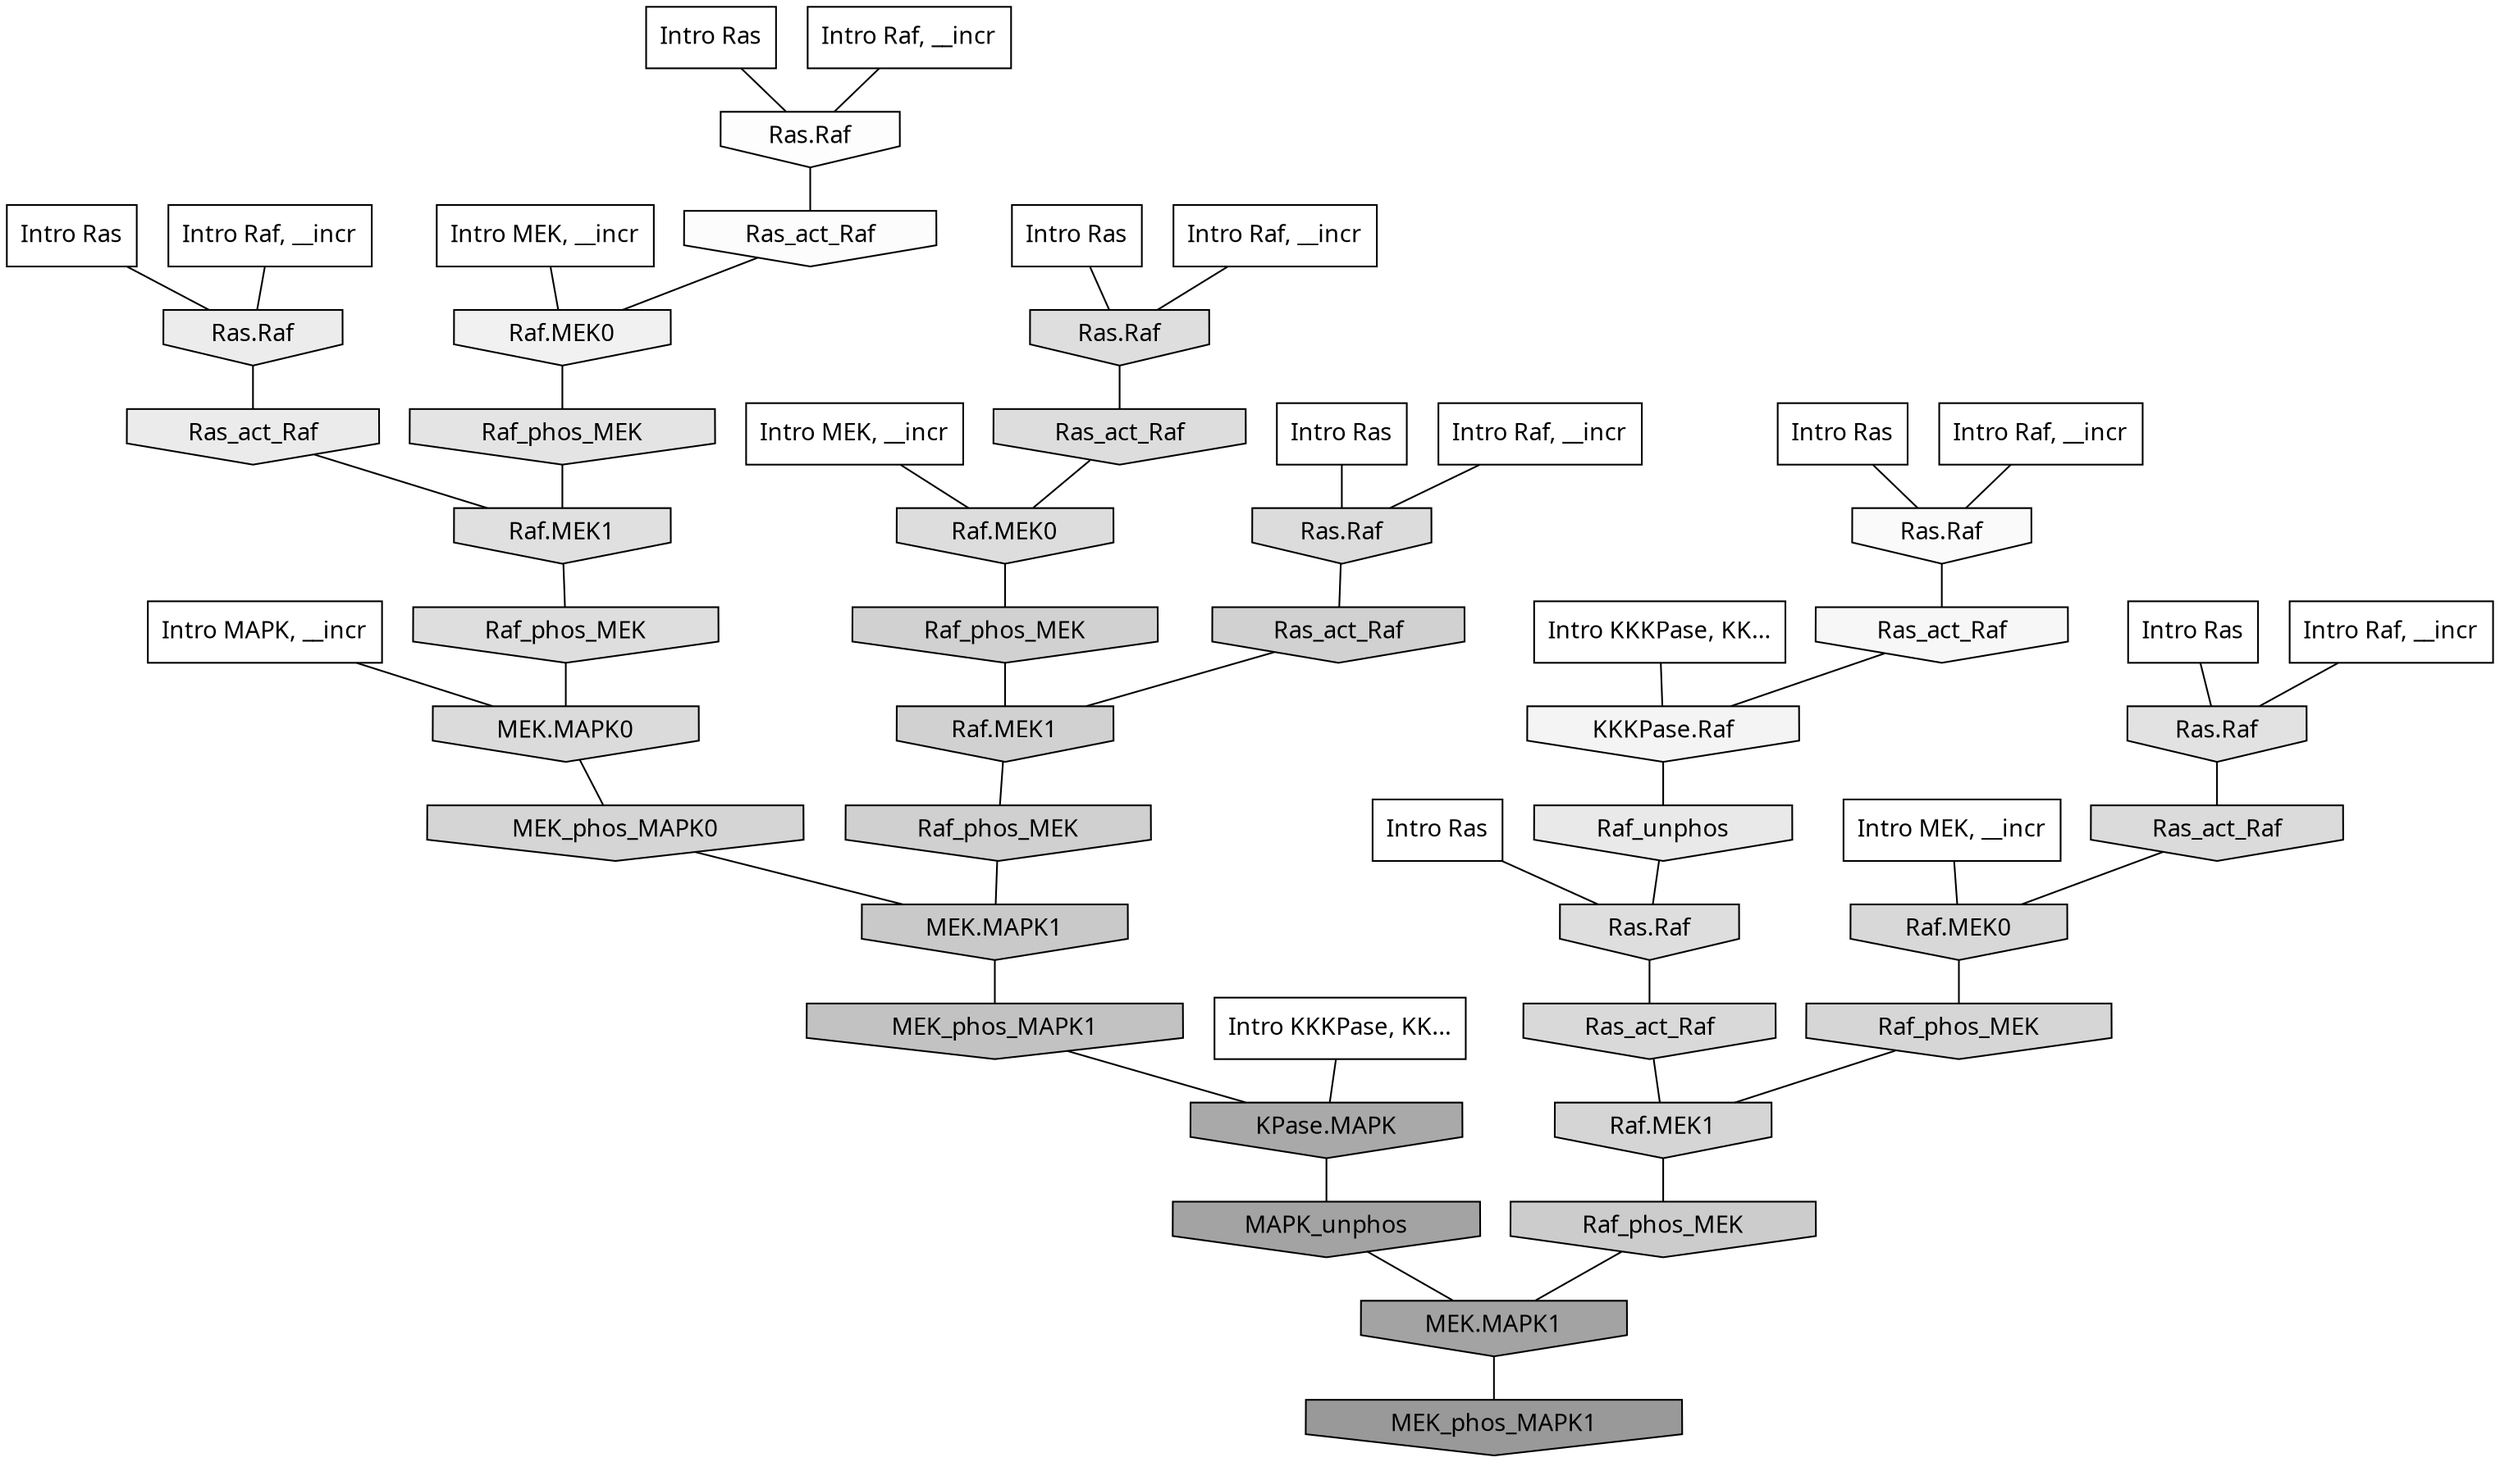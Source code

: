 digraph G{
  rankdir="TB";
  ranksep=0.30;
  node [fontname="CMU Serif"];
  edge [fontname="CMU Serif"];
  
  8 [label="Intro Ras", shape=rectangle, style=filled, fillcolor="0.000 0.000 1.000"]
  
  15 [label="Intro Ras", shape=rectangle, style=filled, fillcolor="0.000 0.000 1.000"]
  
  16 [label="Intro Ras", shape=rectangle, style=filled, fillcolor="0.000 0.000 1.000"]
  
  27 [label="Intro Ras", shape=rectangle, style=filled, fillcolor="0.000 0.000 1.000"]
  
  33 [label="Intro Ras", shape=rectangle, style=filled, fillcolor="0.000 0.000 1.000"]
  
  85 [label="Intro Ras", shape=rectangle, style=filled, fillcolor="0.000 0.000 1.000"]
  
  89 [label="Intro Ras", shape=rectangle, style=filled, fillcolor="0.000 0.000 1.000"]
  
  423 [label="Intro Raf, __incr", shape=rectangle, style=filled, fillcolor="0.000 0.000 1.000"]
  
  574 [label="Intro Raf, __incr", shape=rectangle, style=filled, fillcolor="0.000 0.000 1.000"]
  
  664 [label="Intro Raf, __incr", shape=rectangle, style=filled, fillcolor="0.000 0.000 1.000"]
  
  750 [label="Intro Raf, __incr", shape=rectangle, style=filled, fillcolor="0.000 0.000 1.000"]
  
  983 [label="Intro Raf, __incr", shape=rectangle, style=filled, fillcolor="0.000 0.000 1.000"]
  
  1010 [label="Intro Raf, __incr", shape=rectangle, style=filled, fillcolor="0.000 0.000 1.000"]
  
  1499 [label="Intro MEK, __incr", shape=rectangle, style=filled, fillcolor="0.000 0.000 1.000"]
  
  1755 [label="Intro MEK, __incr", shape=rectangle, style=filled, fillcolor="0.000 0.000 1.000"]
  
  2044 [label="Intro MEK, __incr", shape=rectangle, style=filled, fillcolor="0.000 0.000 1.000"]
  
  2568 [label="Intro MAPK, __incr", shape=rectangle, style=filled, fillcolor="0.000 0.000 1.000"]
  
  3108 [label="Intro KKKPase, KK...", shape=rectangle, style=filled, fillcolor="0.000 0.000 1.000"]
  
  3146 [label="Intro KKKPase, KK...", shape=rectangle, style=filled, fillcolor="0.000 0.000 1.000"]
  
  3426 [label="Ras.Raf", shape=invhouse, style=filled, fillcolor="0.000 0.000 0.989"]
  
  3447 [label="Ras_act_Raf", shape=invhouse, style=filled, fillcolor="0.000 0.000 0.988"]
  
  3580 [label="Ras.Raf", shape=invhouse, style=filled, fillcolor="0.000 0.000 0.979"]
  
  3862 [label="Ras_act_Raf", shape=invhouse, style=filled, fillcolor="0.000 0.000 0.966"]
  
  4143 [label="KKKPase.Raf", shape=invhouse, style=filled, fillcolor="0.000 0.000 0.956"]
  
  4525 [label="Raf.MEK0", shape=invhouse, style=filled, fillcolor="0.000 0.000 0.942"]
  
  5111 [label="Ras.Raf", shape=invhouse, style=filled, fillcolor="0.000 0.000 0.923"]
  
  5278 [label="Ras_act_Raf", shape=invhouse, style=filled, fillcolor="0.000 0.000 0.918"]
  
  5502 [label="Raf_unphos", shape=invhouse, style=filled, fillcolor="0.000 0.000 0.911"]
  
  6122 [label="Raf_phos_MEK", shape=invhouse, style=filled, fillcolor="0.000 0.000 0.894"]
  
  6574 [label="Ras.Raf", shape=invhouse, style=filled, fillcolor="0.000 0.000 0.884"]
  
  6974 [label="Raf.MEK1", shape=invhouse, style=filled, fillcolor="0.000 0.000 0.876"]
  
  7274 [label="Ras.Raf", shape=invhouse, style=filled, fillcolor="0.000 0.000 0.871"]
  
  7346 [label="Raf_phos_MEK", shape=invhouse, style=filled, fillcolor="0.000 0.000 0.870"]
  
  7364 [label="Ras.Raf", shape=invhouse, style=filled, fillcolor="0.000 0.000 0.869"]
  
  7514 [label="Ras_act_Raf", shape=invhouse, style=filled, fillcolor="0.000 0.000 0.867"]
  
  7517 [label="Raf.MEK0", shape=invhouse, style=filled, fillcolor="0.000 0.000 0.867"]
  
  7771 [label="Ras.Raf", shape=invhouse, style=filled, fillcolor="0.000 0.000 0.863"]
  
  8178 [label="MEK.MAPK0", shape=invhouse, style=filled, fillcolor="0.000 0.000 0.857"]
  
  8229 [label="Ras_act_Raf", shape=invhouse, style=filled, fillcolor="0.000 0.000 0.856"]
  
  8742 [label="Ras_act_Raf", shape=invhouse, style=filled, fillcolor="0.000 0.000 0.848"]
  
  8974 [label="Raf.MEK0", shape=invhouse, style=filled, fillcolor="0.000 0.000 0.844"]
  
  9617 [label="Raf_phos_MEK", shape=invhouse, style=filled, fillcolor="0.000 0.000 0.836"]
  
  9694 [label="MEK_phos_MAPK0", shape=invhouse, style=filled, fillcolor="0.000 0.000 0.835"]
  
  9759 [label="Raf.MEK1", shape=invhouse, style=filled, fillcolor="0.000 0.000 0.834"]
  
  11061 [label="Raf_phos_MEK", shape=invhouse, style=filled, fillcolor="0.000 0.000 0.820"]
  
  11183 [label="Ras_act_Raf", shape=invhouse, style=filled, fillcolor="0.000 0.000 0.819"]
  
  11188 [label="Raf.MEK1", shape=invhouse, style=filled, fillcolor="0.000 0.000 0.819"]
  
  11563 [label="Raf_phos_MEK", shape=invhouse, style=filled, fillcolor="0.000 0.000 0.815"]
  
  13259 [label="Raf_phos_MEK", shape=invhouse, style=filled, fillcolor="0.000 0.000 0.800"]
  
  15086 [label="MEK.MAPK1", shape=invhouse, style=filled, fillcolor="0.000 0.000 0.787"]
  
  17392 [label="MEK_phos_MAPK1", shape=invhouse, style=filled, fillcolor="0.000 0.000 0.759"]
  
  21062 [label="KPase.MAPK", shape=invhouse, style=filled, fillcolor="0.000 0.000 0.664"]
  
  21817 [label="MAPK_unphos", shape=invhouse, style=filled, fillcolor="0.000 0.000 0.637"]
  
  21818 [label="MEK.MAPK1", shape=invhouse, style=filled, fillcolor="0.000 0.000 0.637"]
  
  22872 [label="MEK_phos_MAPK1", shape=invhouse, style=filled, fillcolor="0.000 0.000 0.600"]
  
  
  21818 -> 22872 [dir=none, color="0.000 0.000 0.000"] 
  21817 -> 21818 [dir=none, color="0.000 0.000 0.000"] 
  21062 -> 21817 [dir=none, color="0.000 0.000 0.000"] 
  17392 -> 21062 [dir=none, color="0.000 0.000 0.000"] 
  15086 -> 17392 [dir=none, color="0.000 0.000 0.000"] 
  13259 -> 21818 [dir=none, color="0.000 0.000 0.000"] 
  11563 -> 15086 [dir=none, color="0.000 0.000 0.000"] 
  11188 -> 11563 [dir=none, color="0.000 0.000 0.000"] 
  11183 -> 11188 [dir=none, color="0.000 0.000 0.000"] 
  11061 -> 11188 [dir=none, color="0.000 0.000 0.000"] 
  9759 -> 13259 [dir=none, color="0.000 0.000 0.000"] 
  9694 -> 15086 [dir=none, color="0.000 0.000 0.000"] 
  9617 -> 9759 [dir=none, color="0.000 0.000 0.000"] 
  8974 -> 9617 [dir=none, color="0.000 0.000 0.000"] 
  8742 -> 9759 [dir=none, color="0.000 0.000 0.000"] 
  8229 -> 8974 [dir=none, color="0.000 0.000 0.000"] 
  8178 -> 9694 [dir=none, color="0.000 0.000 0.000"] 
  7771 -> 11183 [dir=none, color="0.000 0.000 0.000"] 
  7517 -> 11061 [dir=none, color="0.000 0.000 0.000"] 
  7514 -> 7517 [dir=none, color="0.000 0.000 0.000"] 
  7364 -> 7514 [dir=none, color="0.000 0.000 0.000"] 
  7346 -> 8178 [dir=none, color="0.000 0.000 0.000"] 
  7274 -> 8742 [dir=none, color="0.000 0.000 0.000"] 
  6974 -> 7346 [dir=none, color="0.000 0.000 0.000"] 
  6574 -> 8229 [dir=none, color="0.000 0.000 0.000"] 
  6122 -> 6974 [dir=none, color="0.000 0.000 0.000"] 
  5502 -> 7274 [dir=none, color="0.000 0.000 0.000"] 
  5278 -> 6974 [dir=none, color="0.000 0.000 0.000"] 
  5111 -> 5278 [dir=none, color="0.000 0.000 0.000"] 
  4525 -> 6122 [dir=none, color="0.000 0.000 0.000"] 
  4143 -> 5502 [dir=none, color="0.000 0.000 0.000"] 
  3862 -> 4143 [dir=none, color="0.000 0.000 0.000"] 
  3580 -> 3862 [dir=none, color="0.000 0.000 0.000"] 
  3447 -> 4525 [dir=none, color="0.000 0.000 0.000"] 
  3426 -> 3447 [dir=none, color="0.000 0.000 0.000"] 
  3146 -> 4143 [dir=none, color="0.000 0.000 0.000"] 
  3108 -> 21062 [dir=none, color="0.000 0.000 0.000"] 
  2568 -> 8178 [dir=none, color="0.000 0.000 0.000"] 
  2044 -> 7517 [dir=none, color="0.000 0.000 0.000"] 
  1755 -> 8974 [dir=none, color="0.000 0.000 0.000"] 
  1499 -> 4525 [dir=none, color="0.000 0.000 0.000"] 
  1010 -> 6574 [dir=none, color="0.000 0.000 0.000"] 
  983 -> 3426 [dir=none, color="0.000 0.000 0.000"] 
  750 -> 5111 [dir=none, color="0.000 0.000 0.000"] 
  664 -> 3580 [dir=none, color="0.000 0.000 0.000"] 
  574 -> 7771 [dir=none, color="0.000 0.000 0.000"] 
  423 -> 7364 [dir=none, color="0.000 0.000 0.000"] 
  89 -> 3580 [dir=none, color="0.000 0.000 0.000"] 
  85 -> 7771 [dir=none, color="0.000 0.000 0.000"] 
  33 -> 3426 [dir=none, color="0.000 0.000 0.000"] 
  27 -> 5111 [dir=none, color="0.000 0.000 0.000"] 
  16 -> 6574 [dir=none, color="0.000 0.000 0.000"] 
  15 -> 7364 [dir=none, color="0.000 0.000 0.000"] 
  8 -> 7274 [dir=none, color="0.000 0.000 0.000"] 
  
  }
